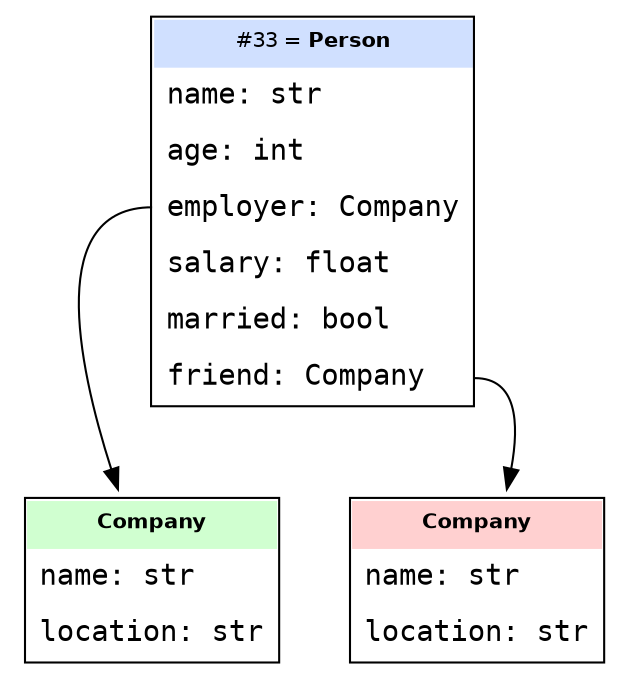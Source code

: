 digraph G {
  node [shape=plaintext];

  Person [
    label=<
      <table border="1" cellborder="0" cellspacing="0" cellpadding="6" bgcolor="#ffffff">
        <tr><td align="center" bgcolor="#d0e0ff" colspan="1"><font face="Helvetica" point-size="10">#33 = <b>Person</b></font></td></tr>
        <tr><td align="left" port="name"><font face="Courier">name: str</font></td></tr>
        <tr><td align="left" port="age"><font face="Courier">age: int</font></td></tr>
        <tr><td align="left" port="employer"><font face="Courier">employer: Company</font></td></tr>
        <tr><td align="left" port="salary"><font face="Courier">salary: float</font></td></tr>
        <tr><td align="left" port="married"><font face="Courier">married: bool</font></td></tr>
        <tr><td align="left" port="friend"><font face="Courier">friend: Company</font></td></tr>
      </table>
    >
  ];

  Company [
    label=<
      <table border="1" cellborder="0" cellspacing="0" cellpadding="6" bgcolor="#ffffff">
        <tr><td align="center" bgcolor="#d0ffd0"><font face="Helvetica" point-size="10"><b>Company</b></font></td></tr>
        <tr><td align="left"><font face="Courier">name: str</font></td></tr>
        <tr><td align="left"><font face="Courier">location: str</font></td></tr>
      </table>
    >
  ];

  Other [
    label=<
      <table border="1" cellborder="0" cellspacing="0" cellpadding="6" bgcolor="#ffffff">
        <tr><td align="center" bgcolor="#ffd0d0"><font face="Helvetica" point-size="10"><b>Company</b></font></td></tr>
        <tr><td align="left"><font face="Courier">name: str</font></td></tr>
        <tr><td align="left"><font face="Courier">location: str</font></td></tr>
      </table>
    >
  ];

  Person:employer -> Company;
  Person:friend -> Other;
}